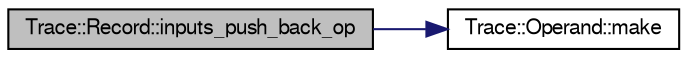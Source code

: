 digraph G
{
  edge [fontname="FreeSans",fontsize="10",labelfontname="FreeSans",labelfontsize="10"];
  node [fontname="FreeSans",fontsize="10",shape=record];
  rankdir=LR;
  Node1 [label="Trace::Record::inputs_push_back_op",height=0.2,width=0.4,color="black", fillcolor="grey75", style="filled" fontcolor="black"];
  Node1 -> Node2 [color="midnightblue",fontsize="10",style="solid"];
  Node2 [label="Trace::Operand::make",height=0.2,width=0.4,color="black", fillcolor="white", style="filled",URL="$structTrace_1_1Operand.html#a447d15d9296741d1932284be020a7e72"];
}
